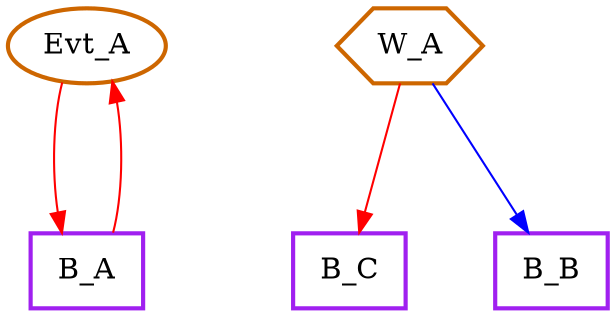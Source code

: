 digraph "pps-test2-2-download" {
graph [root="Demo",rankdir   = TB, nodesep           = 0.6, mindist     = 1.0, ranksep = 1.0, overlap = false]
node [style     = "filled", fillcolor = "white", color = "black"]
Evt_A[cpu="0", flags="0x00002002", type="tmsg", toffs="0", pattern="A", patentry="true", patexit="false", beamproc="undefined", bpentry="false", bpexit="false", fid="1", gid="5", evtno="4095", beamin="0", bpcstart="0", sid="2", bpid="8", reqnobeam="0", vacc="0", id="0x1005fff000200200", par="0x0000000000000001", tef="0", shape     = "oval", fillcolor = "white", penwidth=2, color = "darkorange3"];
B_A[cpu="0", flags="0x00108007", type="block", tperiod="100000000", pattern="A", patentry="false", patexit="true", beamproc="undefined", bpentry="false", bpexit="false", qlo="true", qhi="false", qil="false", shape     = "rectangle", fillcolor = "white", penwidth=2, color = "purple"];
W_A[cpu="0", flags="0x00002006", type="wait", prio="0", toffs="0", pattern="patternA", patentry="true", patexit="false", beamproc="beamA", bpentry="false", bpexit="false", tvalid="0", vabs="false", twait="100", shape     = "hexagon", fillcolor = "white", penwidth=2, color = "darkorange3"];
B_C[cpu="0", flags="0x00108007", type="block", tperiod="1000", pattern="patternA", patentry="false", patexit="true", beamproc="beamA", bpentry="false", bpexit="false", qlo="true", qhi="false", qil="false", shape     = "rectangle", fillcolor = "white", penwidth=2, color = "purple"];
B_B[cpu="1", flags="0x00108007", type="block", tperiod="1000", pattern="patternA", patentry="false", patexit="true", beamproc="beamA", bpentry="false", bpexit="false", qlo="true", qhi="false", qil="false", shape     = "rectangle", fillcolor = "white", penwidth=2, color = "purple"];
B_A->Evt_A [type="defdst", color = "red"];
Evt_A->B_A [type="defdst", color = "red"];
W_A->B_C [type="defdst", color = "red"];
W_A->B_B [type="target", color = "blue"];
}
